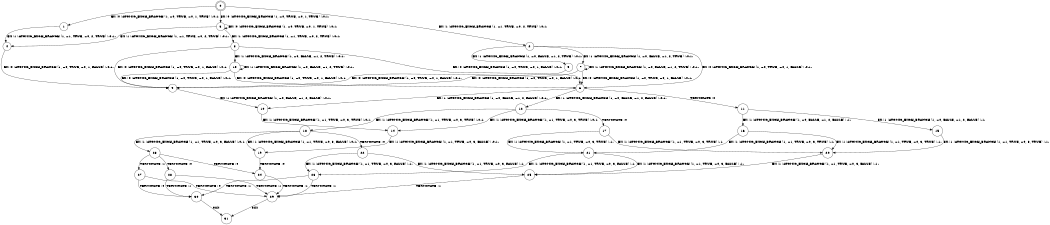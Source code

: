 digraph BCG {
size = "7, 10.5";
center = TRUE;
node [shape = circle];
0 [peripheries = 2];
0 -> 1 [label = "EX !0 !ATOMIC_EXCH_BRANCH (1, +0, TRUE, +0, 1, TRUE) !:0:1:"];
0 -> 2 [label = "EX !1 !ATOMIC_EXCH_BRANCH (1, +1, TRUE, +0, 2, TRUE) !:0:1:"];
0 -> 3 [label = "EX !0 !ATOMIC_EXCH_BRANCH (1, +0, TRUE, +0, 1, TRUE) !:0:1:"];
1 -> 4 [label = "EX !1 !ATOMIC_EXCH_BRANCH (1, +1, TRUE, +0, 2, TRUE) !:0:1:"];
2 -> 5 [label = "EX !1 !ATOMIC_EXCH_BRANCH (1, +0, FALSE, +1, 2, TRUE) !:0:1:"];
2 -> 6 [label = "EX !0 !ATOMIC_EXCH_BRANCH (1, +0, TRUE, +0, 1, FALSE) !:0:1:"];
2 -> 7 [label = "EX !1 !ATOMIC_EXCH_BRANCH (1, +0, FALSE, +1, 2, TRUE) !:0:1:"];
3 -> 4 [label = "EX !1 !ATOMIC_EXCH_BRANCH (1, +1, TRUE, +0, 2, TRUE) !:0:1:"];
3 -> 8 [label = "EX !1 !ATOMIC_EXCH_BRANCH (1, +1, TRUE, +0, 2, TRUE) !:0:1:"];
3 -> 3 [label = "EX !0 !ATOMIC_EXCH_BRANCH (1, +0, TRUE, +0, 1, TRUE) !:0:1:"];
4 -> 9 [label = "EX !0 !ATOMIC_EXCH_BRANCH (1, +0, TRUE, +0, 1, FALSE) !:0:1:"];
5 -> 9 [label = "EX !0 !ATOMIC_EXCH_BRANCH (1, +0, TRUE, +0, 1, FALSE) !:0:1:"];
6 -> 10 [label = "EX !1 !ATOMIC_EXCH_BRANCH (1, +0, FALSE, +1, 2, FALSE) !:0:1:"];
6 -> 11 [label = "TERMINATE !0"];
6 -> 12 [label = "EX !1 !ATOMIC_EXCH_BRANCH (1, +0, FALSE, +1, 2, FALSE) !:0:1:"];
7 -> 9 [label = "EX !0 !ATOMIC_EXCH_BRANCH (1, +0, TRUE, +0, 1, FALSE) !:0:1:"];
7 -> 6 [label = "EX !0 !ATOMIC_EXCH_BRANCH (1, +0, TRUE, +0, 1, FALSE) !:0:1:"];
7 -> 7 [label = "EX !1 !ATOMIC_EXCH_BRANCH (1, +0, FALSE, +1, 2, TRUE) !:0:1:"];
8 -> 9 [label = "EX !0 !ATOMIC_EXCH_BRANCH (1, +0, TRUE, +0, 1, FALSE) !:0:1:"];
8 -> 13 [label = "EX !1 !ATOMIC_EXCH_BRANCH (1, +0, FALSE, +1, 2, TRUE) !:0:1:"];
8 -> 6 [label = "EX !0 !ATOMIC_EXCH_BRANCH (1, +0, TRUE, +0, 1, FALSE) !:0:1:"];
9 -> 10 [label = "EX !1 !ATOMIC_EXCH_BRANCH (1, +0, FALSE, +1, 2, FALSE) !:0:1:"];
10 -> 14 [label = "EX !1 !ATOMIC_EXCH_BRANCH (1, +1, TRUE, +0, 3, TRUE) !:0:1:"];
11 -> 15 [label = "EX !1 !ATOMIC_EXCH_BRANCH (1, +0, FALSE, +1, 2, FALSE) !:1:"];
11 -> 16 [label = "EX !1 !ATOMIC_EXCH_BRANCH (1, +0, FALSE, +1, 2, FALSE) !:1:"];
12 -> 14 [label = "EX !1 !ATOMIC_EXCH_BRANCH (1, +1, TRUE, +0, 3, TRUE) !:0:1:"];
12 -> 17 [label = "TERMINATE !0"];
12 -> 18 [label = "EX !1 !ATOMIC_EXCH_BRANCH (1, +1, TRUE, +0, 3, TRUE) !:0:1:"];
13 -> 9 [label = "EX !0 !ATOMIC_EXCH_BRANCH (1, +0, TRUE, +0, 1, FALSE) !:0:1:"];
13 -> 13 [label = "EX !1 !ATOMIC_EXCH_BRANCH (1, +0, FALSE, +1, 2, TRUE) !:0:1:"];
13 -> 6 [label = "EX !0 !ATOMIC_EXCH_BRANCH (1, +0, TRUE, +0, 1, FALSE) !:0:1:"];
14 -> 19 [label = "EX !1 !ATOMIC_EXCH_BRANCH (1, +1, TRUE, +0, 3, FALSE) !:0:1:"];
15 -> 20 [label = "EX !1 !ATOMIC_EXCH_BRANCH (1, +1, TRUE, +0, 3, TRUE) !:1:"];
16 -> 20 [label = "EX !1 !ATOMIC_EXCH_BRANCH (1, +1, TRUE, +0, 3, TRUE) !:1:"];
16 -> 21 [label = "EX !1 !ATOMIC_EXCH_BRANCH (1, +1, TRUE, +0, 3, TRUE) !:1:"];
17 -> 20 [label = "EX !1 !ATOMIC_EXCH_BRANCH (1, +1, TRUE, +0, 3, TRUE) !:1:"];
17 -> 21 [label = "EX !1 !ATOMIC_EXCH_BRANCH (1, +1, TRUE, +0, 3, TRUE) !:1:"];
18 -> 19 [label = "EX !1 !ATOMIC_EXCH_BRANCH (1, +1, TRUE, +0, 3, FALSE) !:0:1:"];
18 -> 22 [label = "TERMINATE !0"];
18 -> 23 [label = "EX !1 !ATOMIC_EXCH_BRANCH (1, +1, TRUE, +0, 3, FALSE) !:0:1:"];
19 -> 24 [label = "TERMINATE !0"];
20 -> 25 [label = "EX !1 !ATOMIC_EXCH_BRANCH (1, +1, TRUE, +0, 3, FALSE) !:1:"];
21 -> 25 [label = "EX !1 !ATOMIC_EXCH_BRANCH (1, +1, TRUE, +0, 3, FALSE) !:1:"];
21 -> 26 [label = "EX !1 !ATOMIC_EXCH_BRANCH (1, +1, TRUE, +0, 3, FALSE) !:1:"];
22 -> 25 [label = "EX !1 !ATOMIC_EXCH_BRANCH (1, +1, TRUE, +0, 3, FALSE) !:1:"];
22 -> 26 [label = "EX !1 !ATOMIC_EXCH_BRANCH (1, +1, TRUE, +0, 3, FALSE) !:1:"];
23 -> 24 [label = "TERMINATE !0"];
23 -> 27 [label = "TERMINATE !1"];
23 -> 28 [label = "TERMINATE !0"];
24 -> 29 [label = "TERMINATE !1"];
25 -> 29 [label = "TERMINATE !1"];
26 -> 29 [label = "TERMINATE !1"];
26 -> 30 [label = "TERMINATE !1"];
27 -> 29 [label = "TERMINATE !0"];
27 -> 30 [label = "TERMINATE !0"];
28 -> 29 [label = "TERMINATE !1"];
28 -> 30 [label = "TERMINATE !1"];
29 -> 31 [label = "exit"];
30 -> 31 [label = "exit"];
}
